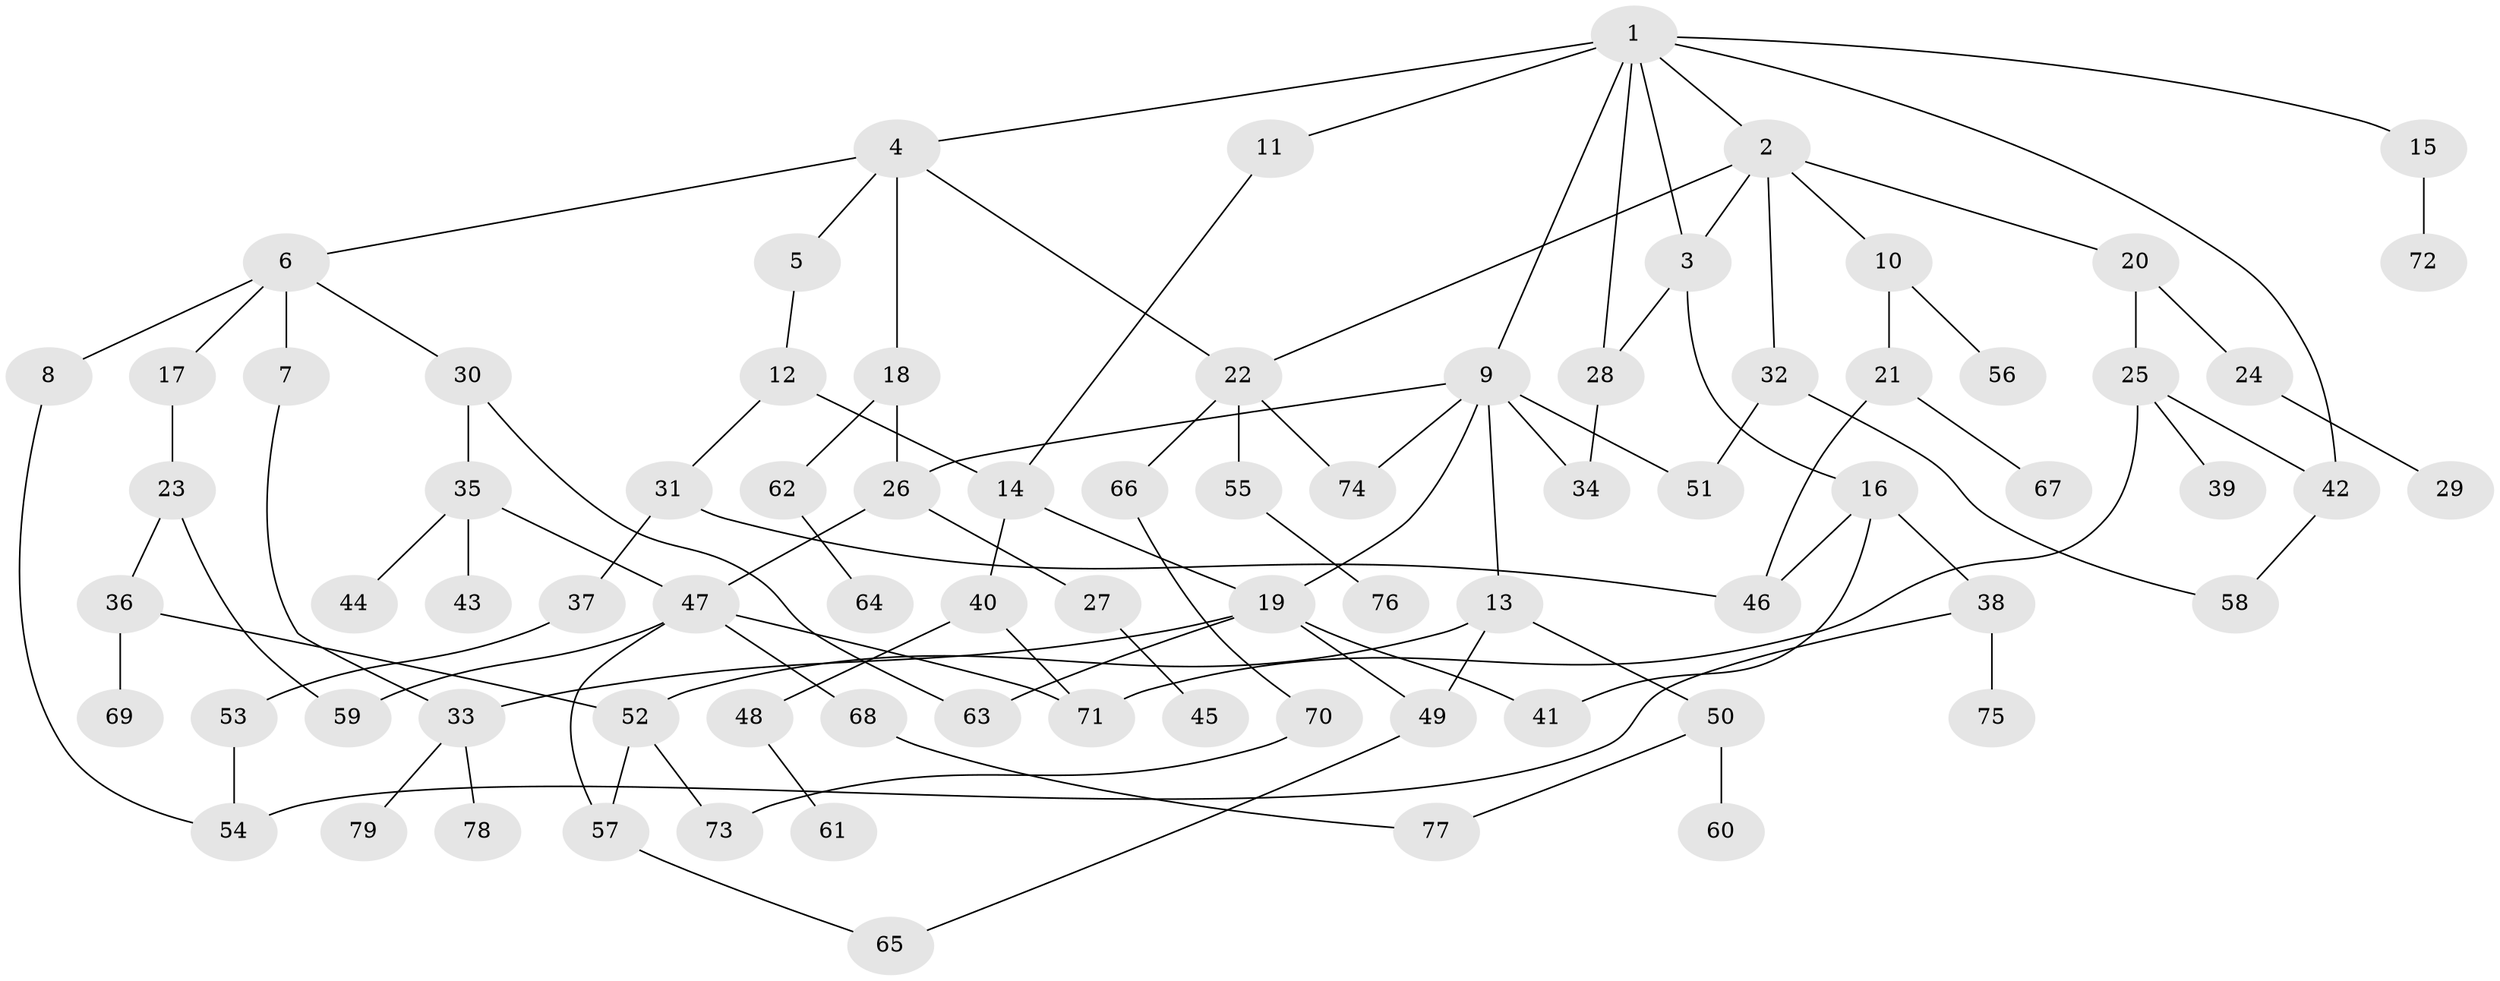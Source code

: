 // coarse degree distribution, {12: 0.021739130434782608, 7: 0.021739130434782608, 4: 0.06521739130434782, 5: 0.15217391304347827, 3: 0.2826086956521739, 2: 0.17391304347826086, 1: 0.2391304347826087, 6: 0.043478260869565216}
// Generated by graph-tools (version 1.1) at 2025/23/03/03/25 07:23:33]
// undirected, 79 vertices, 106 edges
graph export_dot {
graph [start="1"]
  node [color=gray90,style=filled];
  1;
  2;
  3;
  4;
  5;
  6;
  7;
  8;
  9;
  10;
  11;
  12;
  13;
  14;
  15;
  16;
  17;
  18;
  19;
  20;
  21;
  22;
  23;
  24;
  25;
  26;
  27;
  28;
  29;
  30;
  31;
  32;
  33;
  34;
  35;
  36;
  37;
  38;
  39;
  40;
  41;
  42;
  43;
  44;
  45;
  46;
  47;
  48;
  49;
  50;
  51;
  52;
  53;
  54;
  55;
  56;
  57;
  58;
  59;
  60;
  61;
  62;
  63;
  64;
  65;
  66;
  67;
  68;
  69;
  70;
  71;
  72;
  73;
  74;
  75;
  76;
  77;
  78;
  79;
  1 -- 2;
  1 -- 4;
  1 -- 9;
  1 -- 11;
  1 -- 15;
  1 -- 28;
  1 -- 42;
  1 -- 3;
  2 -- 3;
  2 -- 10;
  2 -- 20;
  2 -- 22;
  2 -- 32;
  3 -- 16;
  3 -- 28;
  4 -- 5;
  4 -- 6;
  4 -- 18;
  4 -- 22;
  5 -- 12;
  6 -- 7;
  6 -- 8;
  6 -- 17;
  6 -- 30;
  7 -- 33;
  8 -- 54;
  9 -- 13;
  9 -- 19;
  9 -- 34;
  9 -- 51;
  9 -- 26;
  9 -- 74;
  10 -- 21;
  10 -- 56;
  11 -- 14;
  12 -- 14;
  12 -- 31;
  13 -- 49;
  13 -- 50;
  13 -- 52;
  14 -- 40;
  14 -- 19;
  15 -- 72;
  16 -- 38;
  16 -- 46;
  16 -- 41;
  17 -- 23;
  18 -- 26;
  18 -- 62;
  19 -- 33;
  19 -- 41;
  19 -- 63;
  19 -- 49;
  20 -- 24;
  20 -- 25;
  21 -- 67;
  21 -- 46;
  22 -- 55;
  22 -- 66;
  22 -- 74;
  23 -- 36;
  23 -- 59;
  24 -- 29;
  25 -- 39;
  25 -- 42;
  25 -- 71;
  26 -- 27;
  26 -- 47;
  27 -- 45;
  28 -- 34;
  30 -- 35;
  30 -- 63;
  31 -- 37;
  31 -- 46;
  32 -- 51;
  32 -- 58;
  33 -- 78;
  33 -- 79;
  35 -- 43;
  35 -- 44;
  35 -- 47;
  36 -- 52;
  36 -- 69;
  37 -- 53;
  38 -- 75;
  38 -- 54;
  40 -- 48;
  40 -- 71;
  42 -- 58;
  47 -- 59;
  47 -- 68;
  47 -- 71;
  47 -- 57;
  48 -- 61;
  49 -- 65;
  50 -- 60;
  50 -- 77;
  52 -- 57;
  52 -- 73;
  53 -- 54;
  55 -- 76;
  57 -- 65;
  62 -- 64;
  66 -- 70;
  68 -- 77;
  70 -- 73;
}
